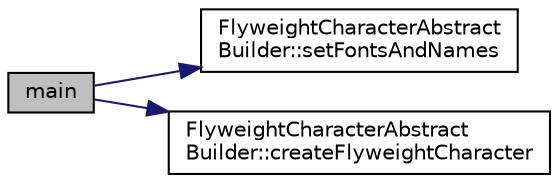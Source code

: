 digraph "main"
{
  edge [fontname="Helvetica",fontsize="10",labelfontname="Helvetica",labelfontsize="10"];
  node [fontname="Helvetica",fontsize="10",shape=record];
  rankdir="LR";
  Node1 [label="main",height=0.2,width=0.4,color="black", fillcolor="grey75", style="filled", fontcolor="black"];
  Node1 -> Node2 [color="midnightblue",fontsize="10",style="solid"];
  Node2 [label="FlyweightCharacterAbstract\lBuilder::setFontsAndNames",height=0.2,width=0.4,color="black", fillcolor="white", style="filled",URL="$classFlyweightCharacterAbstractBuilder.html#ac5913cdc99a7af95a502d2665106a21f"];
  Node1 -> Node3 [color="midnightblue",fontsize="10",style="solid"];
  Node3 [label="FlyweightCharacterAbstract\lBuilder::createFlyweightCharacter",height=0.2,width=0.4,color="black", fillcolor="white", style="filled",URL="$classFlyweightCharacterAbstractBuilder.html#a06267194fa4fda26efc159c0e3b69762"];
}
